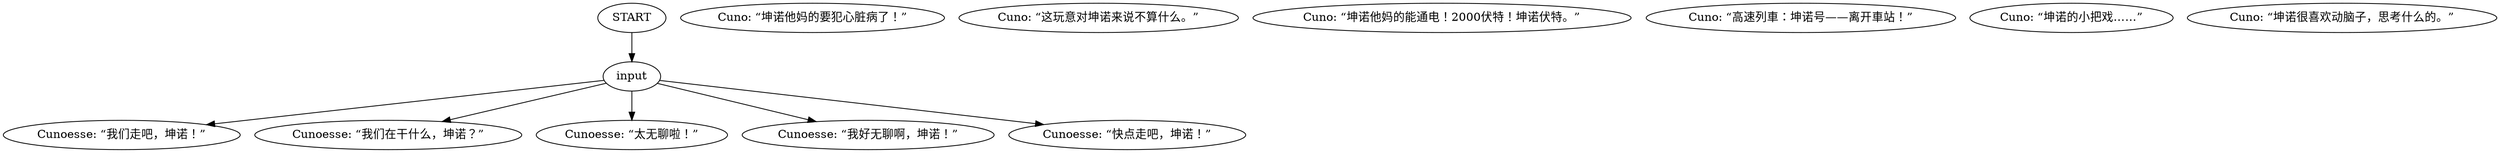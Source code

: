 # YARD / CUNOESSE postbody barks
# Cunoesse barking at Cuno from behind the fence
# ==================================================
digraph G {
	  0 [label="START"];
	  1 [label="input"];
	  2 [label="Cunoesse: “我们走吧，坤诺！”"];
	  3 [label="Cuno: “坤诺他妈的要犯心脏病了！”"];
	  4 [label="Cuno: “这玩意对坤诺来说不算什么。”"];
	  5 [label="Cunoesse: “我们在干什么，坤诺？”"];
	  6 [label="Cuno: “坤诺他妈的能通电！2000伏特！坤诺伏特。”"];
	  7 [label="Cunoesse: “太无聊啦！”"];
	  8 [label="Cuno: “高速列車：坤诺号——离开車站！”"];
	  9 [label="Cuno: “坤诺的小把戏……”"];
	  11 [label="Cunoesse: “我好无聊啊，坤诺！”"];
	  12 [label="Cuno: “坤诺很喜欢动脑子，思考什么的。”"];
	  13 [label="Cunoesse: “快点走吧，坤诺！”"];
	  0 -> 1
	  1 -> 2
	  1 -> 5
	  1 -> 7
	  1 -> 11
	  1 -> 13
}

